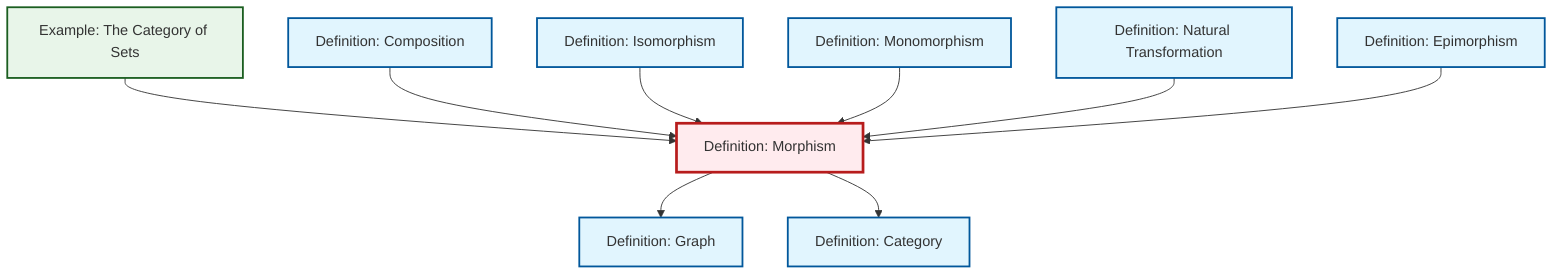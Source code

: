graph TD
    classDef definition fill:#e1f5fe,stroke:#01579b,stroke-width:2px
    classDef theorem fill:#f3e5f5,stroke:#4a148c,stroke-width:2px
    classDef axiom fill:#fff3e0,stroke:#e65100,stroke-width:2px
    classDef example fill:#e8f5e9,stroke:#1b5e20,stroke-width:2px
    classDef current fill:#ffebee,stroke:#b71c1c,stroke-width:3px
    def-composition["Definition: Composition"]:::definition
    def-natural-transformation["Definition: Natural Transformation"]:::definition
    def-category["Definition: Category"]:::definition
    def-graph["Definition: Graph"]:::definition
    def-epimorphism["Definition: Epimorphism"]:::definition
    def-isomorphism["Definition: Isomorphism"]:::definition
    def-morphism["Definition: Morphism"]:::definition
    def-monomorphism["Definition: Monomorphism"]:::definition
    ex-set-category["Example: The Category of Sets"]:::example
    ex-set-category --> def-morphism
    def-composition --> def-morphism
    def-morphism --> def-graph
    def-isomorphism --> def-morphism
    def-monomorphism --> def-morphism
    def-natural-transformation --> def-morphism
    def-morphism --> def-category
    def-epimorphism --> def-morphism
    class def-morphism current